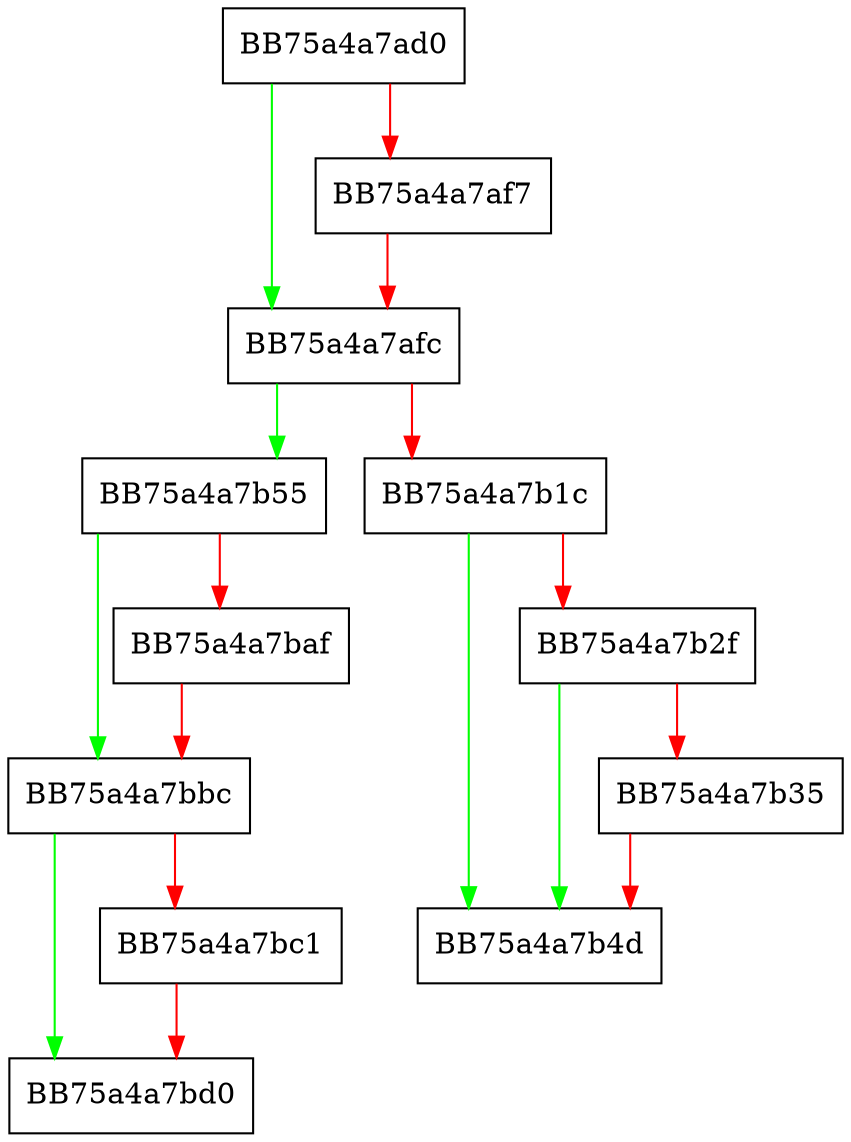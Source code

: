 digraph ReportDetection {
  node [shape="box"];
  graph [splines=ortho];
  BB75a4a7ad0 -> BB75a4a7afc [color="green"];
  BB75a4a7ad0 -> BB75a4a7af7 [color="red"];
  BB75a4a7af7 -> BB75a4a7afc [color="red"];
  BB75a4a7afc -> BB75a4a7b55 [color="green"];
  BB75a4a7afc -> BB75a4a7b1c [color="red"];
  BB75a4a7b1c -> BB75a4a7b4d [color="green"];
  BB75a4a7b1c -> BB75a4a7b2f [color="red"];
  BB75a4a7b2f -> BB75a4a7b4d [color="green"];
  BB75a4a7b2f -> BB75a4a7b35 [color="red"];
  BB75a4a7b35 -> BB75a4a7b4d [color="red"];
  BB75a4a7b55 -> BB75a4a7bbc [color="green"];
  BB75a4a7b55 -> BB75a4a7baf [color="red"];
  BB75a4a7baf -> BB75a4a7bbc [color="red"];
  BB75a4a7bbc -> BB75a4a7bd0 [color="green"];
  BB75a4a7bbc -> BB75a4a7bc1 [color="red"];
  BB75a4a7bc1 -> BB75a4a7bd0 [color="red"];
}